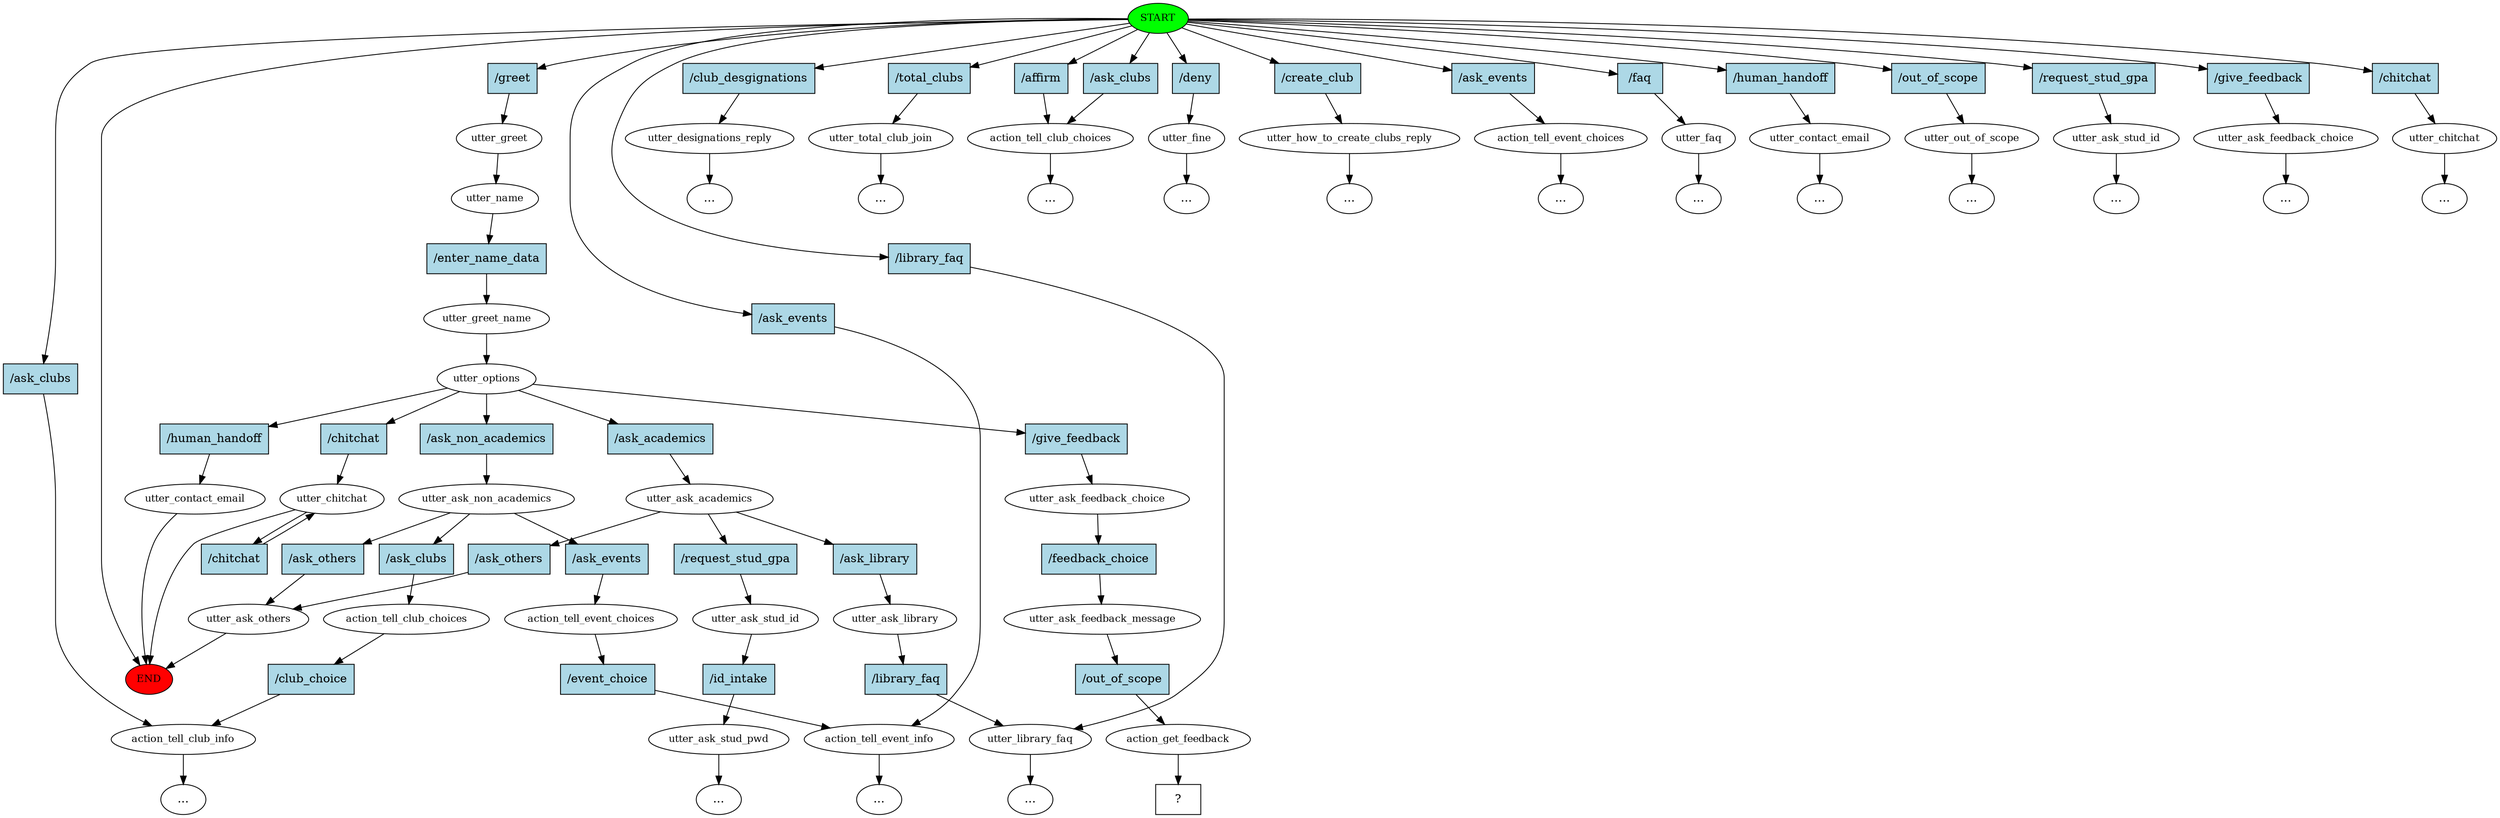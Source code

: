 digraph  {
0 [class="start active", fillcolor=green, fontsize=12, label=START, style=filled];
"-1" [class=end, fillcolor=red, fontsize=12, label=END, style=filled];
1 [class=active, fontsize=12, label=utter_greet];
2 [class=active, fontsize=12, label=utter_name];
3 [class=active, fontsize=12, label=utter_greet_name];
4 [class=active, fontsize=12, label=utter_options];
5 [class="", fontsize=12, label=utter_chitchat];
6 [class="", fontsize=12, label=utter_designations_reply];
"-3" [class=ellipsis, label="..."];
7 [class="", fontsize=12, label=utter_total_club_join];
"-4" [class=ellipsis, label="..."];
8 [class="", fontsize=12, label=action_tell_club_choices];
9 [class="", fontsize=12, label=utter_fine];
"-6" [class=ellipsis, label="..."];
10 [class="", fontsize=12, label=utter_how_to_create_clubs_reply];
"-7" [class=ellipsis, label="..."];
"-8" [class=ellipsis, label="..."];
12 [class="", fontsize=12, label=action_tell_club_info];
13 [class="", fontsize=12, label=action_tell_event_choices];
"-10" [class=ellipsis, label="..."];
14 [class="", fontsize=12, label=action_tell_event_info];
15 [class="", fontsize=12, label=utter_faq];
"-12" [class=ellipsis, label="..."];
16 [class="", fontsize=12, label=utter_contact_email];
"-13" [class=ellipsis, label="..."];
21 [class="", fontsize=12, label=utter_contact_email];
22 [class="", fontsize=12, label=utter_library_faq];
23 [class="", fontsize=12, label=utter_out_of_scope];
"-15" [class=ellipsis, label="..."];
24 [class="", fontsize=12, label=utter_ask_stud_id];
"-18" [class=ellipsis, label="..."];
27 [class="", fontsize=12, label=utter_ask_feedback_choice];
"-19" [class=ellipsis, label="..."];
32 [class="", fontsize=12, label=utter_ask_academics];
33 [class="", fontsize=12, label=utter_ask_stud_id];
34 [class="", fontsize=12, label=utter_ask_stud_pwd];
"-20" [class=ellipsis, label="..."];
40 [class="", fontsize=12, label=utter_ask_library];
"-21" [class=ellipsis, label="..."];
47 [class="", fontsize=12, label=utter_ask_others];
52 [class="", fontsize=12, label=utter_ask_non_academics];
59 [class="", fontsize=12, label=action_tell_event_choices];
"-22" [class=ellipsis, label="..."];
66 [class="", fontsize=12, label=action_tell_club_choices];
"-23" [class=ellipsis, label="..."];
68 [class="", fontsize=12, label=utter_chitchat];
"-24" [class=ellipsis, label="..."];
79 [class=active, fontsize=12, label=utter_ask_feedback_choice];
80 [class=active, fontsize=12, label=utter_ask_feedback_message];
81 [class=active, fontsize=12, label=action_get_feedback];
82 [class="intent dashed active", label="  ?  ", shape=rect];
83 [class="intent active", fillcolor=lightblue, label="/greet", shape=rect, style=filled];
84 [class=intent, fillcolor=lightblue, label="/club_desgignations", shape=rect, style=filled];
85 [class=intent, fillcolor=lightblue, label="/total_clubs", shape=rect, style=filled];
86 [class=intent, fillcolor=lightblue, label="/affirm", shape=rect, style=filled];
87 [class=intent, fillcolor=lightblue, label="/ask_clubs", shape=rect, style=filled];
88 [class=intent, fillcolor=lightblue, label="/deny", shape=rect, style=filled];
89 [class=intent, fillcolor=lightblue, label="/create_club", shape=rect, style=filled];
90 [class=intent, fillcolor=lightblue, label="/ask_clubs", shape=rect, style=filled];
91 [class=intent, fillcolor=lightblue, label="/ask_events", shape=rect, style=filled];
92 [class=intent, fillcolor=lightblue, label="/ask_events", shape=rect, style=filled];
93 [class=intent, fillcolor=lightblue, label="/faq", shape=rect, style=filled];
94 [class=intent, fillcolor=lightblue, label="/human_handoff", shape=rect, style=filled];
95 [class=intent, fillcolor=lightblue, label="/library_faq", shape=rect, style=filled];
96 [class=intent, fillcolor=lightblue, label="/out_of_scope", shape=rect, style=filled];
97 [class=intent, fillcolor=lightblue, label="/request_stud_gpa", shape=rect, style=filled];
98 [class=intent, fillcolor=lightblue, label="/give_feedback", shape=rect, style=filled];
99 [class=intent, fillcolor=lightblue, label="/chitchat", shape=rect, style=filled];
100 [class="intent active", fillcolor=lightblue, label="/enter_name_data", shape=rect, style=filled];
101 [class=intent, fillcolor=lightblue, label="/chitchat", shape=rect, style=filled];
102 [class=intent, fillcolor=lightblue, label="/human_handoff", shape=rect, style=filled];
103 [class=intent, fillcolor=lightblue, label="/ask_academics", shape=rect, style=filled];
104 [class=intent, fillcolor=lightblue, label="/ask_non_academics", shape=rect, style=filled];
105 [class="intent active", fillcolor=lightblue, label="/give_feedback", shape=rect, style=filled];
106 [class=intent, fillcolor=lightblue, label="/chitchat", shape=rect, style=filled];
107 [class=intent, fillcolor=lightblue, label="/request_stud_gpa", shape=rect, style=filled];
108 [class=intent, fillcolor=lightblue, label="/ask_library", shape=rect, style=filled];
109 [class=intent, fillcolor=lightblue, label="/ask_others", shape=rect, style=filled];
110 [class=intent, fillcolor=lightblue, label="/id_intake", shape=rect, style=filled];
111 [class=intent, fillcolor=lightblue, label="/library_faq", shape=rect, style=filled];
112 [class=intent, fillcolor=lightblue, label="/ask_others", shape=rect, style=filled];
113 [class=intent, fillcolor=lightblue, label="/ask_events", shape=rect, style=filled];
114 [class=intent, fillcolor=lightblue, label="/ask_clubs", shape=rect, style=filled];
115 [class=intent, fillcolor=lightblue, label="/event_choice", shape=rect, style=filled];
116 [class=intent, fillcolor=lightblue, label="/club_choice", shape=rect, style=filled];
117 [class="intent active", fillcolor=lightblue, label="/feedback_choice", shape=rect, style=filled];
118 [class="intent active", fillcolor=lightblue, label="/out_of_scope", shape=rect, style=filled];
0 -> "-1"  [class="", key=NONE, label=""];
0 -> 83  [class=active, key=0];
0 -> 84  [class="", key=0];
0 -> 85  [class="", key=0];
0 -> 86  [class="", key=0];
0 -> 87  [class="", key=0];
0 -> 88  [class="", key=0];
0 -> 89  [class="", key=0];
0 -> 90  [class="", key=0];
0 -> 91  [class="", key=0];
0 -> 92  [class="", key=0];
0 -> 93  [class="", key=0];
0 -> 94  [class="", key=0];
0 -> 95  [class="", key=0];
0 -> 96  [class="", key=0];
0 -> 97  [class="", key=0];
0 -> 98  [class="", key=0];
0 -> 99  [class="", key=0];
1 -> 2  [class=active, key=NONE, label=""];
2 -> 100  [class=active, key=0];
3 -> 4  [class=active, key=NONE, label=""];
4 -> 101  [class="", key=0];
4 -> 102  [class="", key=0];
4 -> 103  [class="", key=0];
4 -> 104  [class="", key=0];
4 -> 105  [class=active, key=0];
5 -> "-1"  [class="", key=NONE, label=""];
5 -> 106  [class="", key=0];
6 -> "-3"  [class="", key=NONE, label=""];
7 -> "-4"  [class="", key=NONE, label=""];
8 -> "-8"  [class="", key=NONE, label=""];
9 -> "-6"  [class="", key=NONE, label=""];
10 -> "-7"  [class="", key=NONE, label=""];
12 -> "-23"  [class="", key=NONE, label=""];
13 -> "-10"  [class="", key=NONE, label=""];
14 -> "-22"  [class="", key=NONE, label=""];
15 -> "-12"  [class="", key=NONE, label=""];
16 -> "-13"  [class="", key=NONE, label=""];
21 -> "-1"  [class="", key=NONE, label=""];
22 -> "-21"  [class="", key=NONE, label=""];
23 -> "-15"  [class="", key=NONE, label=""];
24 -> "-18"  [class="", key=NONE, label=""];
27 -> "-19"  [class="", key=NONE, label=""];
32 -> 107  [class="", key=0];
32 -> 108  [class="", key=0];
32 -> 109  [class="", key=0];
33 -> 110  [class="", key=0];
34 -> "-20"  [class="", key=NONE, label=""];
40 -> 111  [class="", key=0];
47 -> "-1"  [class="", key=NONE, label=""];
52 -> 112  [class="", key=0];
52 -> 113  [class="", key=0];
52 -> 114  [class="", key=0];
59 -> 115  [class="", key=0];
66 -> 116  [class="", key=0];
68 -> "-24"  [class="", key=NONE, label=""];
79 -> 117  [class=active, key=0];
80 -> 118  [class=active, key=0];
81 -> 82  [class=active, key=NONE, label=""];
83 -> 1  [class=active, key=0];
84 -> 6  [class="", key=0];
85 -> 7  [class="", key=0];
86 -> 8  [class="", key=0];
87 -> 8  [class="", key=0];
88 -> 9  [class="", key=0];
89 -> 10  [class="", key=0];
90 -> 12  [class="", key=0];
91 -> 13  [class="", key=0];
92 -> 14  [class="", key=0];
93 -> 15  [class="", key=0];
94 -> 16  [class="", key=0];
95 -> 22  [class="", key=0];
96 -> 23  [class="", key=0];
97 -> 24  [class="", key=0];
98 -> 27  [class="", key=0];
99 -> 68  [class="", key=0];
100 -> 3  [class=active, key=0];
101 -> 5  [class="", key=0];
102 -> 21  [class="", key=0];
103 -> 32  [class="", key=0];
104 -> 52  [class="", key=0];
105 -> 79  [class=active, key=0];
106 -> 5  [class="", key=0];
107 -> 33  [class="", key=0];
108 -> 40  [class="", key=0];
109 -> 47  [class="", key=0];
110 -> 34  [class="", key=0];
111 -> 22  [class="", key=0];
112 -> 47  [class="", key=0];
113 -> 59  [class="", key=0];
114 -> 66  [class="", key=0];
115 -> 14  [class="", key=0];
116 -> 12  [class="", key=0];
117 -> 80  [class=active, key=0];
118 -> 81  [class=active, key=0];
}
